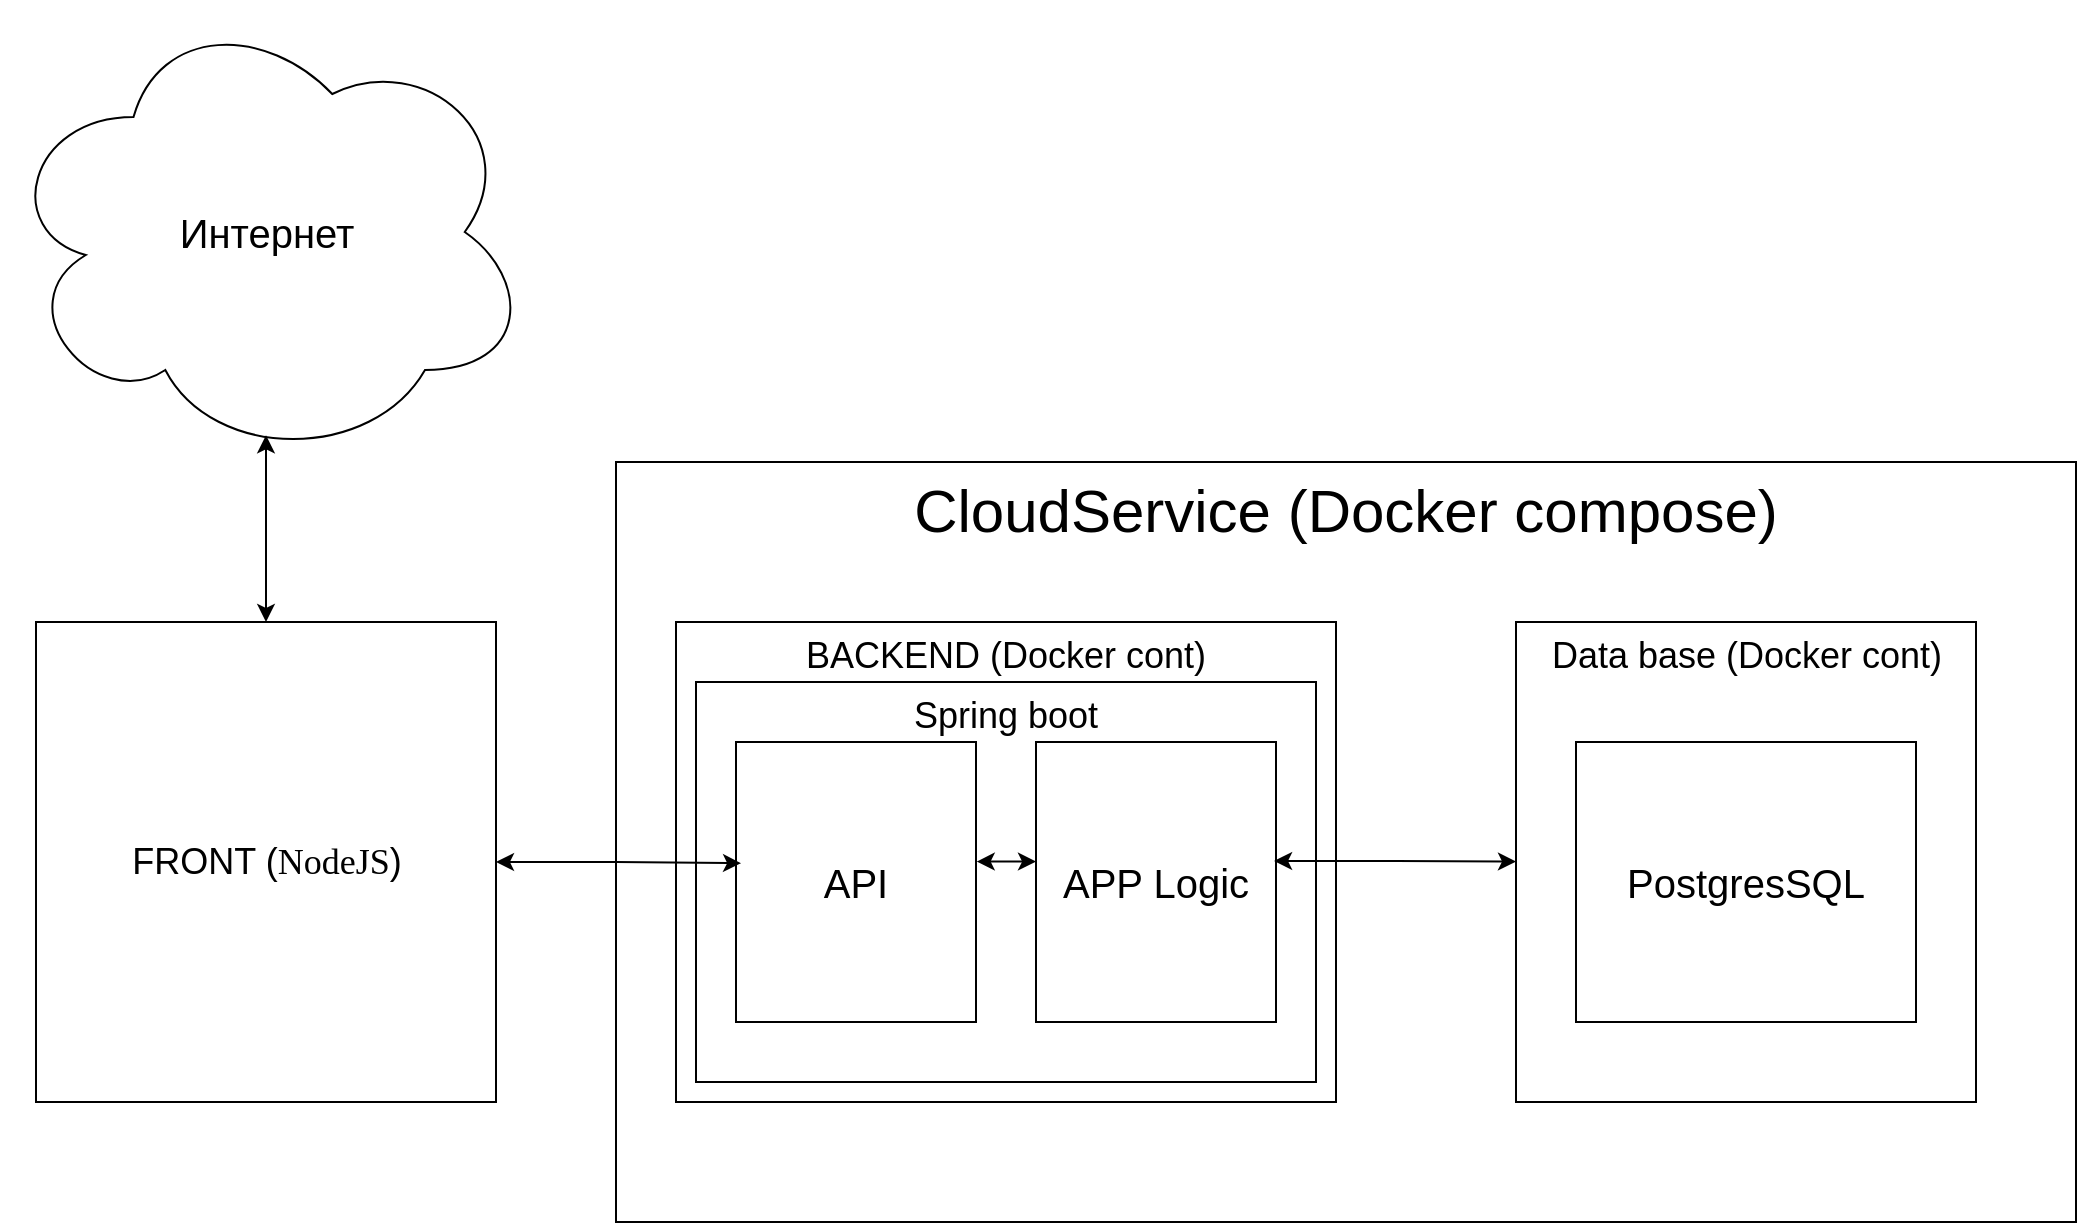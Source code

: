 <mxfile version="21.6.8" type="device">
  <diagram name="Page-1" id="5f0bae14-7c28-e335-631c-24af17079c00">
    <mxGraphModel dx="1036" dy="614" grid="1" gridSize="10" guides="1" tooltips="1" connect="1" arrows="1" fold="1" page="1" pageScale="1" pageWidth="1100" pageHeight="850" background="none" math="0" shadow="0">
      <root>
        <mxCell id="0" />
        <mxCell id="1" parent="0" />
        <mxCell id="4HifgqByvHKR-P68LyyS-1" value="&lt;font style=&quot;font-size: 20px;&quot;&gt;Интернет&lt;/font&gt;" style="ellipse;shape=cloud;whiteSpace=wrap;html=1;" parent="1" vertex="1">
          <mxGeometry x="212.5" y="90" width="265" height="230" as="geometry" />
        </mxCell>
        <mxCell id="4HifgqByvHKR-P68LyyS-11" value="CloudService (Docker compose)" style="rounded=0;whiteSpace=wrap;html=1;verticalAlign=top;fontSize=30;" parent="1" vertex="1">
          <mxGeometry x="520" y="320" width="730" height="380" as="geometry" />
        </mxCell>
        <mxCell id="7-nUA8H6BXywVRBQ53PC-1" style="edgeStyle=orthogonalEdgeStyle;rounded=0;orthogonalLoop=1;jettySize=auto;html=1;entryX=0.5;entryY=0.942;entryDx=0;entryDy=0;entryPerimeter=0;startArrow=classic;startFill=1;" parent="1" source="39150e848f15840c-8" target="4HifgqByvHKR-P68LyyS-1" edge="1">
          <mxGeometry relative="1" as="geometry" />
        </mxCell>
        <mxCell id="39150e848f15840c-8" value="&lt;font face=&quot;Helvetica&quot;&gt;FRONT (&lt;/font&gt;NodeJS&lt;font face=&quot;Helvetica&quot;&gt;)&lt;/font&gt;" style="html=1;rounded=0;shadow=0;comic=0;labelBackgroundColor=none;strokeWidth=1;fontFamily=Verdana;fontSize=18;align=center;verticalAlign=middle;" parent="1" vertex="1">
          <mxGeometry x="230" y="400" width="230" height="240" as="geometry" />
        </mxCell>
        <mxCell id="4HifgqByvHKR-P68LyyS-15" value="BACKEND (Docker cont)" style="rounded=0;whiteSpace=wrap;html=1;verticalAlign=top;fontSize=18;" parent="1" vertex="1">
          <mxGeometry x="550" y="400" width="330" height="240" as="geometry" />
        </mxCell>
        <mxCell id="4HifgqByvHKR-P68LyyS-16" value="&lt;font face=&quot;Helvetica&quot;&gt;Data base (Docker cont)&lt;/font&gt;" style="html=1;rounded=0;shadow=0;comic=0;labelBackgroundColor=none;strokeWidth=1;fontFamily=Verdana;fontSize=18;align=center;verticalAlign=top;" parent="1" vertex="1">
          <mxGeometry x="970" y="400" width="230" height="240" as="geometry" />
        </mxCell>
        <mxCell id="YbpFQS724g9L_ub4hOFY-1" value="Spring boot" style="rounded=0;whiteSpace=wrap;html=1;verticalAlign=top;fontSize=18;" parent="1" vertex="1">
          <mxGeometry x="560" y="430" width="310" height="200" as="geometry" />
        </mxCell>
        <mxCell id="YbpFQS724g9L_ub4hOFY-2" style="edgeStyle=orthogonalEdgeStyle;rounded=0;orthogonalLoop=1;jettySize=auto;html=1;startArrow=classic;startFill=1;exitX=1.003;exitY=0.427;exitDx=0;exitDy=0;exitPerimeter=0;entryX=0;entryY=0.432;entryDx=0;entryDy=0;entryPerimeter=0;" parent="1" source="4HifgqByvHKR-P68LyyS-18" target="4HifgqByvHKR-P68LyyS-20" edge="1">
          <mxGeometry relative="1" as="geometry" />
        </mxCell>
        <mxCell id="4HifgqByvHKR-P68LyyS-18" value="API" style="rounded=0;whiteSpace=wrap;html=1;fontSize=20;" parent="1" vertex="1">
          <mxGeometry x="580" y="460" width="120" height="140" as="geometry" />
        </mxCell>
        <mxCell id="4HifgqByvHKR-P68LyyS-20" value="APP Logic" style="rounded=0;whiteSpace=wrap;html=1;fontSize=20;" parent="1" vertex="1">
          <mxGeometry x="730" y="460" width="120" height="140" as="geometry" />
        </mxCell>
        <mxCell id="4HifgqByvHKR-P68LyyS-21" value="PostgresSQL" style="rounded=0;whiteSpace=wrap;html=1;fontSize=20;" parent="1" vertex="1">
          <mxGeometry x="1000" y="460" width="170" height="140" as="geometry" />
        </mxCell>
        <mxCell id="YbpFQS724g9L_ub4hOFY-3" style="edgeStyle=orthogonalEdgeStyle;rounded=0;orthogonalLoop=1;jettySize=auto;html=1;entryX=0.021;entryY=0.433;entryDx=0;entryDy=0;entryPerimeter=0;startArrow=classic;startFill=1;" parent="1" source="39150e848f15840c-8" target="4HifgqByvHKR-P68LyyS-18" edge="1">
          <mxGeometry relative="1" as="geometry" />
        </mxCell>
        <mxCell id="4HifgqByvHKR-P68LyyS-26" style="edgeStyle=orthogonalEdgeStyle;rounded=0;orthogonalLoop=1;jettySize=auto;html=1;startArrow=classic;startFill=1;exitX=0.992;exitY=0.425;exitDx=0;exitDy=0;exitPerimeter=0;" parent="1" source="4HifgqByvHKR-P68LyyS-20" edge="1">
          <mxGeometry relative="1" as="geometry">
            <mxPoint x="880" y="519.75" as="sourcePoint" />
            <mxPoint x="970" y="519.75" as="targetPoint" />
          </mxGeometry>
        </mxCell>
      </root>
    </mxGraphModel>
  </diagram>
</mxfile>
